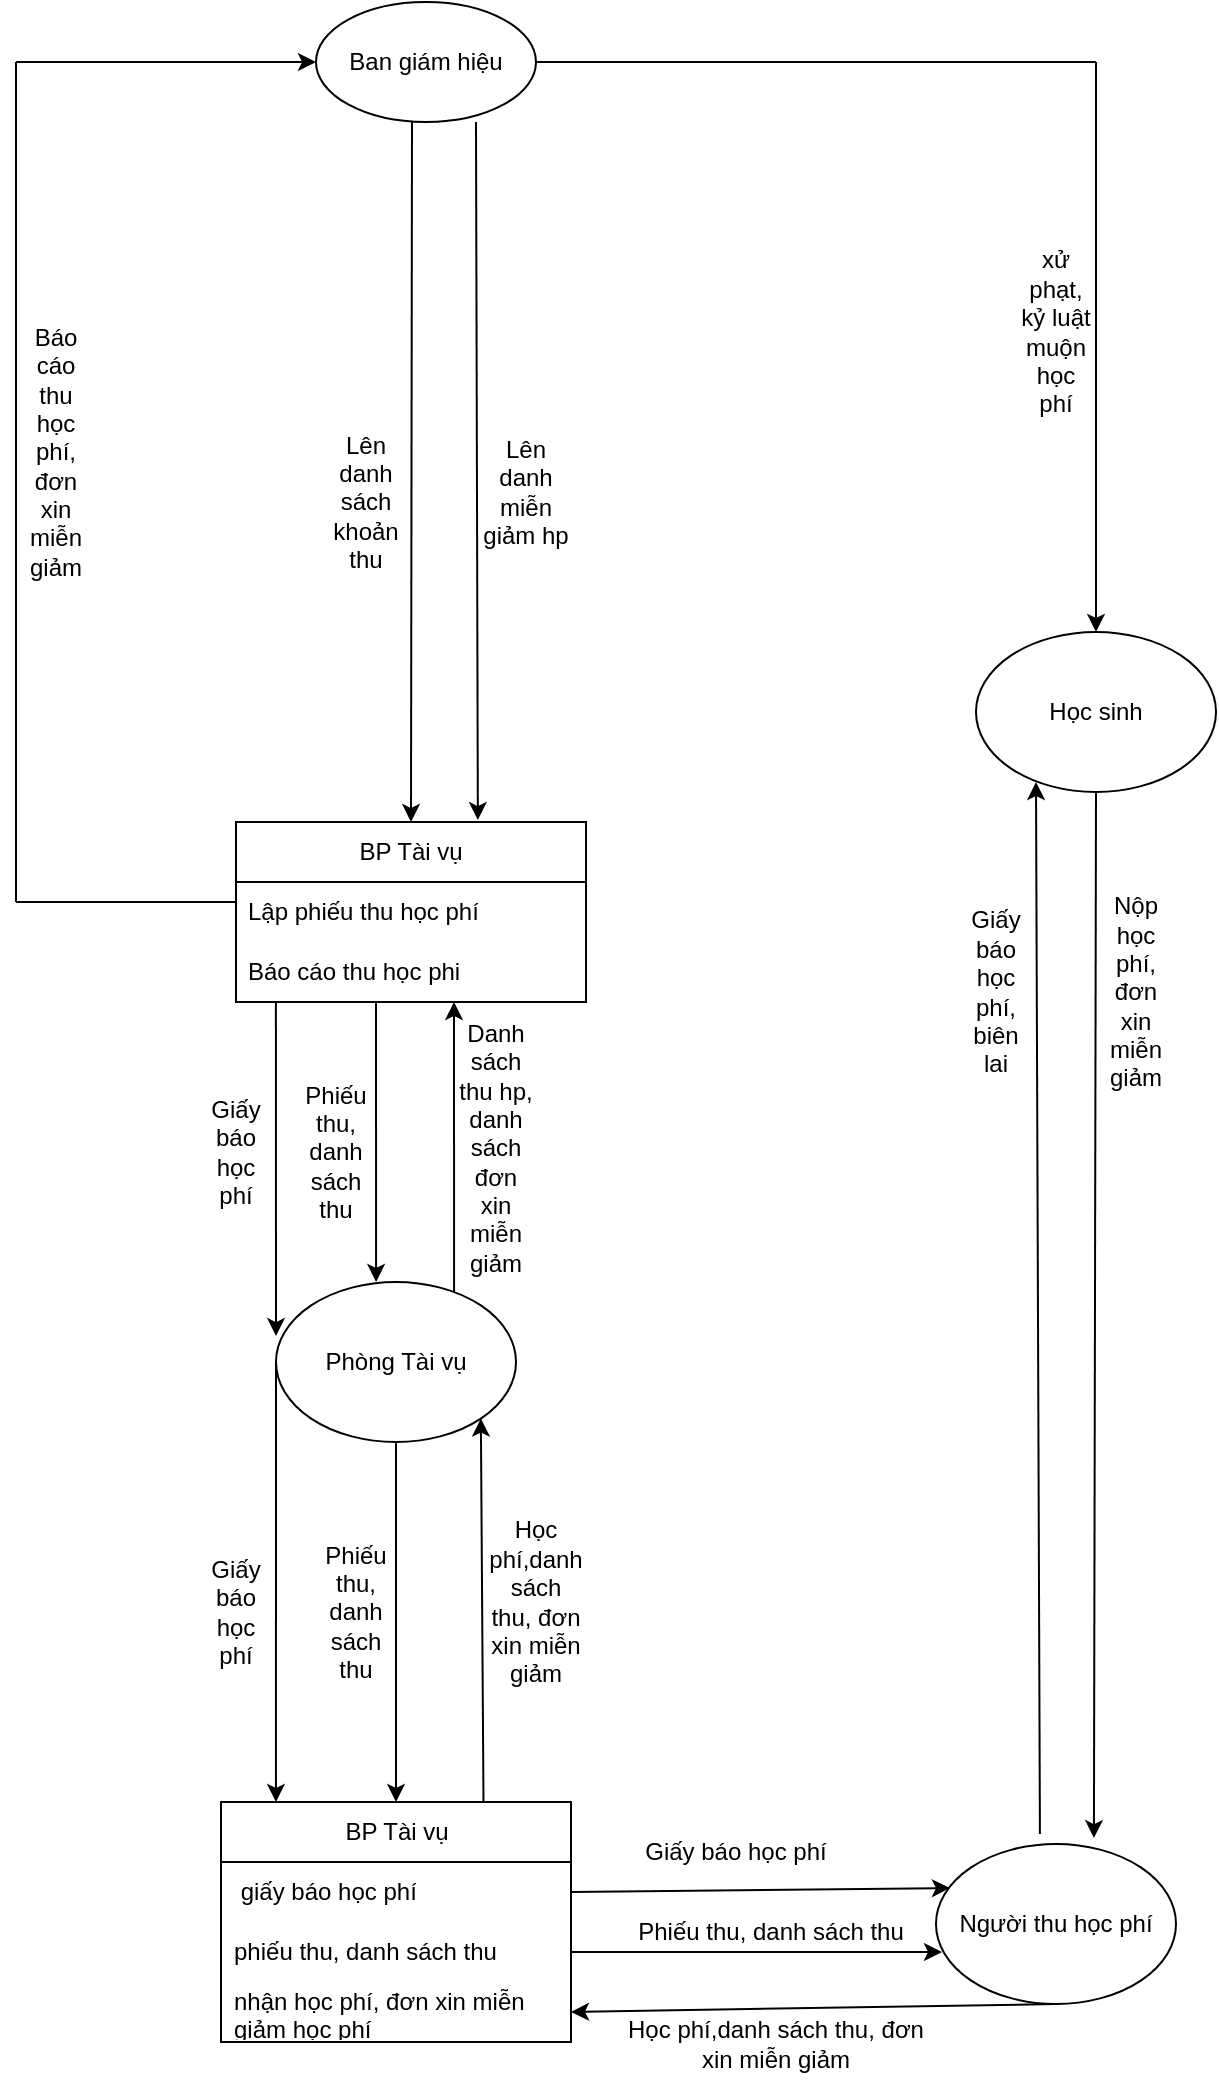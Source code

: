 <mxfile version="20.8.20" type="github">
  <diagram id="C5RBs43oDa-KdzZeNtuy" name="Page-1">
    <mxGraphModel dx="1912" dy="1061" grid="1" gridSize="10" guides="1" tooltips="1" connect="1" arrows="1" fold="1" page="1" pageScale="1" pageWidth="827" pageHeight="1169" math="0" shadow="0">
      <root>
        <mxCell id="WIyWlLk6GJQsqaUBKTNV-0" />
        <mxCell id="WIyWlLk6GJQsqaUBKTNV-1" parent="WIyWlLk6GJQsqaUBKTNV-0" />
        <mxCell id="xmQk3MgsUaHxCkNboZjA-4" value="Ban giám hiệu" style="ellipse;whiteSpace=wrap;html=1;" parent="WIyWlLk6GJQsqaUBKTNV-1" vertex="1">
          <mxGeometry x="300" y="20" width="110" height="60" as="geometry" />
        </mxCell>
        <mxCell id="xmQk3MgsUaHxCkNboZjA-5" value="Học sinh" style="ellipse;whiteSpace=wrap;html=1;" parent="WIyWlLk6GJQsqaUBKTNV-1" vertex="1">
          <mxGeometry x="630" y="335" width="120" height="80" as="geometry" />
        </mxCell>
        <mxCell id="xmQk3MgsUaHxCkNboZjA-7" value="BP Tài vụ" style="swimlane;fontStyle=0;childLayout=stackLayout;horizontal=1;startSize=30;horizontalStack=0;resizeParent=1;resizeParentMax=0;resizeLast=0;collapsible=1;marginBottom=0;whiteSpace=wrap;html=1;" parent="WIyWlLk6GJQsqaUBKTNV-1" vertex="1">
          <mxGeometry x="260" y="430" width="175" height="90" as="geometry" />
        </mxCell>
        <mxCell id="xmQk3MgsUaHxCkNboZjA-8" value="Lập phiếu thu học phí" style="text;strokeColor=none;fillColor=none;align=left;verticalAlign=middle;spacingLeft=4;spacingRight=4;overflow=hidden;points=[[0,0.5],[1,0.5]];portConstraint=eastwest;rotatable=0;whiteSpace=wrap;html=1;" parent="xmQk3MgsUaHxCkNboZjA-7" vertex="1">
          <mxGeometry y="30" width="175" height="30" as="geometry" />
        </mxCell>
        <mxCell id="xmQk3MgsUaHxCkNboZjA-9" value="Báo cáo thu học phi" style="text;strokeColor=none;fillColor=none;align=left;verticalAlign=middle;spacingLeft=4;spacingRight=4;overflow=hidden;points=[[0,0.5],[1,0.5]];portConstraint=eastwest;rotatable=0;whiteSpace=wrap;html=1;" parent="xmQk3MgsUaHxCkNboZjA-7" vertex="1">
          <mxGeometry y="60" width="175" height="30" as="geometry" />
        </mxCell>
        <mxCell id="xmQk3MgsUaHxCkNboZjA-12" value="" style="endArrow=classic;html=1;rounded=0;entryX=0.5;entryY=0;entryDx=0;entryDy=0;" parent="WIyWlLk6GJQsqaUBKTNV-1" edge="1" target="xmQk3MgsUaHxCkNboZjA-7">
          <mxGeometry width="50" height="50" relative="1" as="geometry">
            <mxPoint x="348" y="80" as="sourcePoint" />
            <mxPoint x="350" y="420" as="targetPoint" />
            <Array as="points" />
          </mxGeometry>
        </mxCell>
        <mxCell id="xmQk3MgsUaHxCkNboZjA-13" value="Lên danh sách khoản thu" style="text;html=1;strokeColor=none;fillColor=none;align=center;verticalAlign=middle;whiteSpace=wrap;rounded=0;rotation=0;" parent="WIyWlLk6GJQsqaUBKTNV-1" vertex="1">
          <mxGeometry x="300" y="205" width="50" height="130" as="geometry" />
        </mxCell>
        <mxCell id="xmQk3MgsUaHxCkNboZjA-14" value="" style="endArrow=classic;html=1;rounded=0;entryX=0.691;entryY=-0.011;entryDx=0;entryDy=0;entryPerimeter=0;" parent="WIyWlLk6GJQsqaUBKTNV-1" target="xmQk3MgsUaHxCkNboZjA-7" edge="1">
          <mxGeometry width="50" height="50" relative="1" as="geometry">
            <mxPoint x="380" y="80" as="sourcePoint" />
            <mxPoint x="380.02" y="210" as="targetPoint" />
          </mxGeometry>
        </mxCell>
        <mxCell id="xmQk3MgsUaHxCkNboZjA-15" value="Lên danh miễn giảm hp" style="text;html=1;strokeColor=none;fillColor=none;align=center;verticalAlign=middle;whiteSpace=wrap;rounded=0;rotation=0;" parent="WIyWlLk6GJQsqaUBKTNV-1" vertex="1">
          <mxGeometry x="380" y="200" width="50" height="130" as="geometry" />
        </mxCell>
        <mxCell id="xmQk3MgsUaHxCkNboZjA-25" value="Phòng Tài vụ" style="ellipse;whiteSpace=wrap;html=1;" parent="WIyWlLk6GJQsqaUBKTNV-1" vertex="1">
          <mxGeometry x="280" y="660" width="120" height="80" as="geometry" />
        </mxCell>
        <mxCell id="xmQk3MgsUaHxCkNboZjA-26" value="" style="endArrow=classic;html=1;rounded=0;exitX=0.114;exitY=1;exitDx=0;exitDy=0;exitPerimeter=0;entryX=0;entryY=0.338;entryDx=0;entryDy=0;entryPerimeter=0;" parent="WIyWlLk6GJQsqaUBKTNV-1" source="xmQk3MgsUaHxCkNboZjA-9" target="xmQk3MgsUaHxCkNboZjA-25" edge="1">
          <mxGeometry width="50" height="50" relative="1" as="geometry">
            <mxPoint x="290" y="520" as="sourcePoint" />
            <mxPoint x="298" y="672" as="targetPoint" />
          </mxGeometry>
        </mxCell>
        <mxCell id="xmQk3MgsUaHxCkNboZjA-27" value="Giấy báo học phí" style="text;html=1;strokeColor=none;fillColor=none;align=center;verticalAlign=middle;whiteSpace=wrap;rounded=0;rotation=0;" parent="WIyWlLk6GJQsqaUBKTNV-1" vertex="1">
          <mxGeometry x="240" y="530" width="40" height="130" as="geometry" />
        </mxCell>
        <mxCell id="xmQk3MgsUaHxCkNboZjA-28" value="" style="endArrow=classic;html=1;rounded=0;exitX=0.4;exitY=1;exitDx=0;exitDy=0;exitPerimeter=0;entryX=0.417;entryY=0;entryDx=0;entryDy=0;entryPerimeter=0;" parent="WIyWlLk6GJQsqaUBKTNV-1" source="xmQk3MgsUaHxCkNboZjA-9" target="xmQk3MgsUaHxCkNboZjA-25" edge="1">
          <mxGeometry width="50" height="50" relative="1" as="geometry">
            <mxPoint x="349" y="532" as="sourcePoint" />
            <mxPoint x="390" y="650" as="targetPoint" />
          </mxGeometry>
        </mxCell>
        <mxCell id="xmQk3MgsUaHxCkNboZjA-29" value="Phiếu thu, danh sách thu" style="text;html=1;strokeColor=none;fillColor=none;align=center;verticalAlign=middle;whiteSpace=wrap;rounded=0;rotation=0;" parent="WIyWlLk6GJQsqaUBKTNV-1" vertex="1">
          <mxGeometry x="300" y="535" width="20" height="120" as="geometry" />
        </mxCell>
        <mxCell id="xmQk3MgsUaHxCkNboZjA-30" value="" style="endArrow=none;html=1;rounded=0;" parent="WIyWlLk6GJQsqaUBKTNV-1" edge="1">
          <mxGeometry width="50" height="50" relative="1" as="geometry">
            <mxPoint x="150" y="470" as="sourcePoint" />
            <mxPoint x="260" y="470" as="targetPoint" />
          </mxGeometry>
        </mxCell>
        <mxCell id="xmQk3MgsUaHxCkNboZjA-31" value="" style="endArrow=none;html=1;rounded=0;" parent="WIyWlLk6GJQsqaUBKTNV-1" edge="1">
          <mxGeometry width="50" height="50" relative="1" as="geometry">
            <mxPoint x="150" y="470" as="sourcePoint" />
            <mxPoint x="150" y="50" as="targetPoint" />
          </mxGeometry>
        </mxCell>
        <mxCell id="xmQk3MgsUaHxCkNboZjA-32" value="" style="endArrow=classic;html=1;rounded=0;entryX=0;entryY=0.5;entryDx=0;entryDy=0;" parent="WIyWlLk6GJQsqaUBKTNV-1" target="xmQk3MgsUaHxCkNboZjA-4" edge="1">
          <mxGeometry width="50" height="50" relative="1" as="geometry">
            <mxPoint x="150" y="50" as="sourcePoint" />
            <mxPoint x="450" y="260" as="targetPoint" />
          </mxGeometry>
        </mxCell>
        <mxCell id="xmQk3MgsUaHxCkNboZjA-33" value="Báo cáo thu học phí, đơn xin miễn giảm" style="text;html=1;strokeColor=none;fillColor=none;align=center;verticalAlign=middle;whiteSpace=wrap;rounded=0;rotation=0;" parent="WIyWlLk6GJQsqaUBKTNV-1" vertex="1">
          <mxGeometry x="150" y="180" width="40" height="130" as="geometry" />
        </mxCell>
        <mxCell id="xmQk3MgsUaHxCkNboZjA-34" value="" style="endArrow=classic;html=1;rounded=0;exitX=0;exitY=0.5;exitDx=0;exitDy=0;entryX=0.157;entryY=0;entryDx=0;entryDy=0;entryPerimeter=0;" parent="WIyWlLk6GJQsqaUBKTNV-1" source="xmQk3MgsUaHxCkNboZjA-25" target="-vV9-nSeKYRdDwyLPkwH-0" edge="1">
          <mxGeometry width="50" height="50" relative="1" as="geometry">
            <mxPoint x="400" y="580" as="sourcePoint" />
            <mxPoint x="450" y="530" as="targetPoint" />
          </mxGeometry>
        </mxCell>
        <mxCell id="xmQk3MgsUaHxCkNboZjA-35" value="Giấy báo học phí" style="text;html=1;strokeColor=none;fillColor=none;align=center;verticalAlign=middle;whiteSpace=wrap;rounded=0;rotation=0;" parent="WIyWlLk6GJQsqaUBKTNV-1" vertex="1">
          <mxGeometry x="240" y="760" width="40" height="130" as="geometry" />
        </mxCell>
        <mxCell id="xmQk3MgsUaHxCkNboZjA-36" value="" style="endArrow=classic;html=1;rounded=0;exitX=0.5;exitY=1;exitDx=0;exitDy=0;entryX=0.5;entryY=0;entryDx=0;entryDy=0;" parent="WIyWlLk6GJQsqaUBKTNV-1" source="xmQk3MgsUaHxCkNboZjA-25" target="-vV9-nSeKYRdDwyLPkwH-0" edge="1">
          <mxGeometry width="50" height="50" relative="1" as="geometry">
            <mxPoint x="392" y="682" as="sourcePoint" />
            <mxPoint x="652" y="683" as="targetPoint" />
          </mxGeometry>
        </mxCell>
        <mxCell id="xmQk3MgsUaHxCkNboZjA-37" value="Phiếu thu, danh sách thu" style="text;html=1;strokeColor=none;fillColor=none;align=center;verticalAlign=middle;whiteSpace=wrap;rounded=0;rotation=0;" parent="WIyWlLk6GJQsqaUBKTNV-1" vertex="1">
          <mxGeometry x="300" y="725" width="40" height="200" as="geometry" />
        </mxCell>
        <mxCell id="xmQk3MgsUaHxCkNboZjA-38" value="" style="endArrow=classic;html=1;rounded=0;exitX=0.433;exitY=-0.062;exitDx=0;exitDy=0;exitPerimeter=0;" parent="WIyWlLk6GJQsqaUBKTNV-1" source="-vV9-nSeKYRdDwyLPkwH-6" edge="1">
          <mxGeometry width="50" height="50" relative="1" as="geometry">
            <mxPoint x="660.96" y="662" as="sourcePoint" />
            <mxPoint x="660" y="410" as="targetPoint" />
          </mxGeometry>
        </mxCell>
        <mxCell id="xmQk3MgsUaHxCkNboZjA-39" value="Giấy báo học phí, biên lai" style="text;html=1;strokeColor=none;fillColor=none;align=center;verticalAlign=middle;whiteSpace=wrap;rounded=0;rotation=0;" parent="WIyWlLk6GJQsqaUBKTNV-1" vertex="1">
          <mxGeometry x="620" y="450" width="40" height="130" as="geometry" />
        </mxCell>
        <mxCell id="xmQk3MgsUaHxCkNboZjA-40" value="Nộp học phí, đơn xin miễn giảm" style="text;html=1;strokeColor=none;fillColor=none;align=center;verticalAlign=middle;whiteSpace=wrap;rounded=0;rotation=0;" parent="WIyWlLk6GJQsqaUBKTNV-1" vertex="1">
          <mxGeometry x="690" y="450" width="40" height="130" as="geometry" />
        </mxCell>
        <mxCell id="xmQk3MgsUaHxCkNboZjA-41" value="" style="endArrow=classic;html=1;rounded=0;exitX=0.5;exitY=1;exitDx=0;exitDy=0;entryX=0.658;entryY=-0.037;entryDx=0;entryDy=0;entryPerimeter=0;" parent="WIyWlLk6GJQsqaUBKTNV-1" source="xmQk3MgsUaHxCkNboZjA-5" target="-vV9-nSeKYRdDwyLPkwH-6" edge="1">
          <mxGeometry width="50" height="50" relative="1" as="geometry">
            <mxPoint x="690.5" y="680" as="sourcePoint" />
            <mxPoint x="690" y="660" as="targetPoint" />
          </mxGeometry>
        </mxCell>
        <mxCell id="xmQk3MgsUaHxCkNboZjA-42" value="" style="endArrow=classic;html=1;rounded=0;entryX=1;entryY=1;entryDx=0;entryDy=0;exitX=0.75;exitY=0;exitDx=0;exitDy=0;" parent="WIyWlLk6GJQsqaUBKTNV-1" source="-vV9-nSeKYRdDwyLPkwH-0" target="xmQk3MgsUaHxCkNboZjA-25" edge="1">
          <mxGeometry width="50" height="50" relative="1" as="geometry">
            <mxPoint x="630" y="710" as="sourcePoint" />
            <mxPoint x="450" y="520" as="targetPoint" />
          </mxGeometry>
        </mxCell>
        <mxCell id="xmQk3MgsUaHxCkNboZjA-43" value="Học phí,danh sách thu, đơn xin miễn giảm" style="text;html=1;strokeColor=none;fillColor=none;align=center;verticalAlign=middle;whiteSpace=wrap;rounded=0;rotation=0;" parent="WIyWlLk6GJQsqaUBKTNV-1" vertex="1">
          <mxGeometry x="385" y="740" width="50" height="160" as="geometry" />
        </mxCell>
        <mxCell id="xmQk3MgsUaHxCkNboZjA-45" value="" style="endArrow=classic;html=1;rounded=0;exitX=0.742;exitY=0.063;exitDx=0;exitDy=0;exitPerimeter=0;" parent="WIyWlLk6GJQsqaUBKTNV-1" source="xmQk3MgsUaHxCkNboZjA-25" edge="1">
          <mxGeometry width="50" height="50" relative="1" as="geometry">
            <mxPoint x="367" y="660" as="sourcePoint" />
            <mxPoint x="369" y="520" as="targetPoint" />
          </mxGeometry>
        </mxCell>
        <mxCell id="xmQk3MgsUaHxCkNboZjA-46" value="Danh sách thu hp, danh sách đơn xin miễn giảm" style="text;html=1;strokeColor=none;fillColor=none;align=center;verticalAlign=middle;whiteSpace=wrap;rounded=0;rotation=0;" parent="WIyWlLk6GJQsqaUBKTNV-1" vertex="1">
          <mxGeometry x="370" y="525" width="40" height="135" as="geometry" />
        </mxCell>
        <mxCell id="9L4HQrT2lWCUePaBfxo1-0" value="" style="endArrow=none;html=1;rounded=0;exitX=1;exitY=0.5;exitDx=0;exitDy=0;" parent="WIyWlLk6GJQsqaUBKTNV-1" source="xmQk3MgsUaHxCkNboZjA-4" edge="1">
          <mxGeometry width="50" height="50" relative="1" as="geometry">
            <mxPoint x="390" y="290" as="sourcePoint" />
            <mxPoint x="690" y="50" as="targetPoint" />
          </mxGeometry>
        </mxCell>
        <mxCell id="9L4HQrT2lWCUePaBfxo1-1" value="" style="endArrow=classic;html=1;rounded=0;entryX=0.5;entryY=0;entryDx=0;entryDy=0;" parent="WIyWlLk6GJQsqaUBKTNV-1" target="xmQk3MgsUaHxCkNboZjA-5" edge="1">
          <mxGeometry width="50" height="50" relative="1" as="geometry">
            <mxPoint x="690" y="50" as="sourcePoint" />
            <mxPoint x="440" y="240" as="targetPoint" />
          </mxGeometry>
        </mxCell>
        <mxCell id="9L4HQrT2lWCUePaBfxo1-2" value="xử phạt, kỷ luật muộn học phí" style="text;html=1;strokeColor=none;fillColor=none;align=center;verticalAlign=middle;whiteSpace=wrap;rounded=0;" parent="WIyWlLk6GJQsqaUBKTNV-1" vertex="1">
          <mxGeometry x="650" y="70" width="40" height="230" as="geometry" />
        </mxCell>
        <mxCell id="-vV9-nSeKYRdDwyLPkwH-0" value="BP Tài vụ" style="swimlane;fontStyle=0;childLayout=stackLayout;horizontal=1;startSize=30;horizontalStack=0;resizeParent=1;resizeParentMax=0;resizeLast=0;collapsible=1;marginBottom=0;whiteSpace=wrap;html=1;" vertex="1" parent="WIyWlLk6GJQsqaUBKTNV-1">
          <mxGeometry x="252.5" y="920" width="175" height="120" as="geometry" />
        </mxCell>
        <mxCell id="-vV9-nSeKYRdDwyLPkwH-1" value="&amp;nbsp;giấy báo học phí" style="text;strokeColor=none;fillColor=none;align=left;verticalAlign=middle;spacingLeft=4;spacingRight=4;overflow=hidden;points=[[0,0.5],[1,0.5]];portConstraint=eastwest;rotatable=0;whiteSpace=wrap;html=1;" vertex="1" parent="-vV9-nSeKYRdDwyLPkwH-0">
          <mxGeometry y="30" width="175" height="30" as="geometry" />
        </mxCell>
        <mxCell id="-vV9-nSeKYRdDwyLPkwH-2" value="phiếu thu, danh sách thu" style="text;strokeColor=none;fillColor=none;align=left;verticalAlign=middle;spacingLeft=4;spacingRight=4;overflow=hidden;points=[[0,0.5],[1,0.5]];portConstraint=eastwest;rotatable=0;whiteSpace=wrap;html=1;" vertex="1" parent="-vV9-nSeKYRdDwyLPkwH-0">
          <mxGeometry y="60" width="175" height="30" as="geometry" />
        </mxCell>
        <mxCell id="-vV9-nSeKYRdDwyLPkwH-5" value="nhận học phí, đơn xin miễn giảm học phí" style="text;strokeColor=none;fillColor=none;align=left;verticalAlign=middle;spacingLeft=4;spacingRight=4;overflow=hidden;points=[[0,0.5],[1,0.5]];portConstraint=eastwest;rotatable=0;whiteSpace=wrap;html=1;" vertex="1" parent="-vV9-nSeKYRdDwyLPkwH-0">
          <mxGeometry y="90" width="175" height="30" as="geometry" />
        </mxCell>
        <mxCell id="-vV9-nSeKYRdDwyLPkwH-6" value="Người thu học phí" style="ellipse;whiteSpace=wrap;html=1;" vertex="1" parent="WIyWlLk6GJQsqaUBKTNV-1">
          <mxGeometry x="610" y="941" width="120" height="80" as="geometry" />
        </mxCell>
        <mxCell id="-vV9-nSeKYRdDwyLPkwH-7" value="" style="endArrow=classic;html=1;rounded=0;exitX=1;exitY=0.5;exitDx=0;exitDy=0;entryX=0.058;entryY=0.275;entryDx=0;entryDy=0;entryPerimeter=0;" edge="1" parent="WIyWlLk6GJQsqaUBKTNV-1" source="-vV9-nSeKYRdDwyLPkwH-1" target="-vV9-nSeKYRdDwyLPkwH-6">
          <mxGeometry width="50" height="50" relative="1" as="geometry">
            <mxPoint x="500" y="950" as="sourcePoint" />
            <mxPoint x="550" y="900" as="targetPoint" />
          </mxGeometry>
        </mxCell>
        <mxCell id="-vV9-nSeKYRdDwyLPkwH-9" value="Giấy báo học phí" style="text;html=1;strokeColor=none;fillColor=none;align=center;verticalAlign=middle;whiteSpace=wrap;rounded=0;rotation=0;" vertex="1" parent="WIyWlLk6GJQsqaUBKTNV-1">
          <mxGeometry x="435" y="930" width="150" height="30" as="geometry" />
        </mxCell>
        <mxCell id="-vV9-nSeKYRdDwyLPkwH-10" value="Phiếu thu, danh sách thu" style="text;html=1;strokeColor=none;fillColor=none;align=center;verticalAlign=middle;whiteSpace=wrap;rounded=0;rotation=0;" vertex="1" parent="WIyWlLk6GJQsqaUBKTNV-1">
          <mxGeometry x="450" y="970" width="155" height="30" as="geometry" />
        </mxCell>
        <mxCell id="-vV9-nSeKYRdDwyLPkwH-11" value="" style="endArrow=classic;html=1;rounded=0;exitX=1;exitY=0.5;exitDx=0;exitDy=0;entryX=0.025;entryY=0.675;entryDx=0;entryDy=0;entryPerimeter=0;" edge="1" parent="WIyWlLk6GJQsqaUBKTNV-1" source="-vV9-nSeKYRdDwyLPkwH-2" target="-vV9-nSeKYRdDwyLPkwH-6">
          <mxGeometry width="50" height="50" relative="1" as="geometry">
            <mxPoint x="390" y="1000" as="sourcePoint" />
            <mxPoint x="440" y="950" as="targetPoint" />
          </mxGeometry>
        </mxCell>
        <mxCell id="-vV9-nSeKYRdDwyLPkwH-12" value="" style="endArrow=classic;html=1;rounded=0;exitX=0.5;exitY=1;exitDx=0;exitDy=0;entryX=1;entryY=0.5;entryDx=0;entryDy=0;" edge="1" parent="WIyWlLk6GJQsqaUBKTNV-1" source="-vV9-nSeKYRdDwyLPkwH-6" target="-vV9-nSeKYRdDwyLPkwH-5">
          <mxGeometry width="50" height="50" relative="1" as="geometry">
            <mxPoint x="390" y="1000" as="sourcePoint" />
            <mxPoint x="440" y="950" as="targetPoint" />
          </mxGeometry>
        </mxCell>
        <mxCell id="-vV9-nSeKYRdDwyLPkwH-13" value="Học phí,danh sách thu, đơn xin miễn giảm" style="text;html=1;strokeColor=none;fillColor=none;align=center;verticalAlign=middle;whiteSpace=wrap;rounded=0;rotation=0;" vertex="1" parent="WIyWlLk6GJQsqaUBKTNV-1">
          <mxGeometry x="450" y="1021" width="160" height="40" as="geometry" />
        </mxCell>
      </root>
    </mxGraphModel>
  </diagram>
</mxfile>
